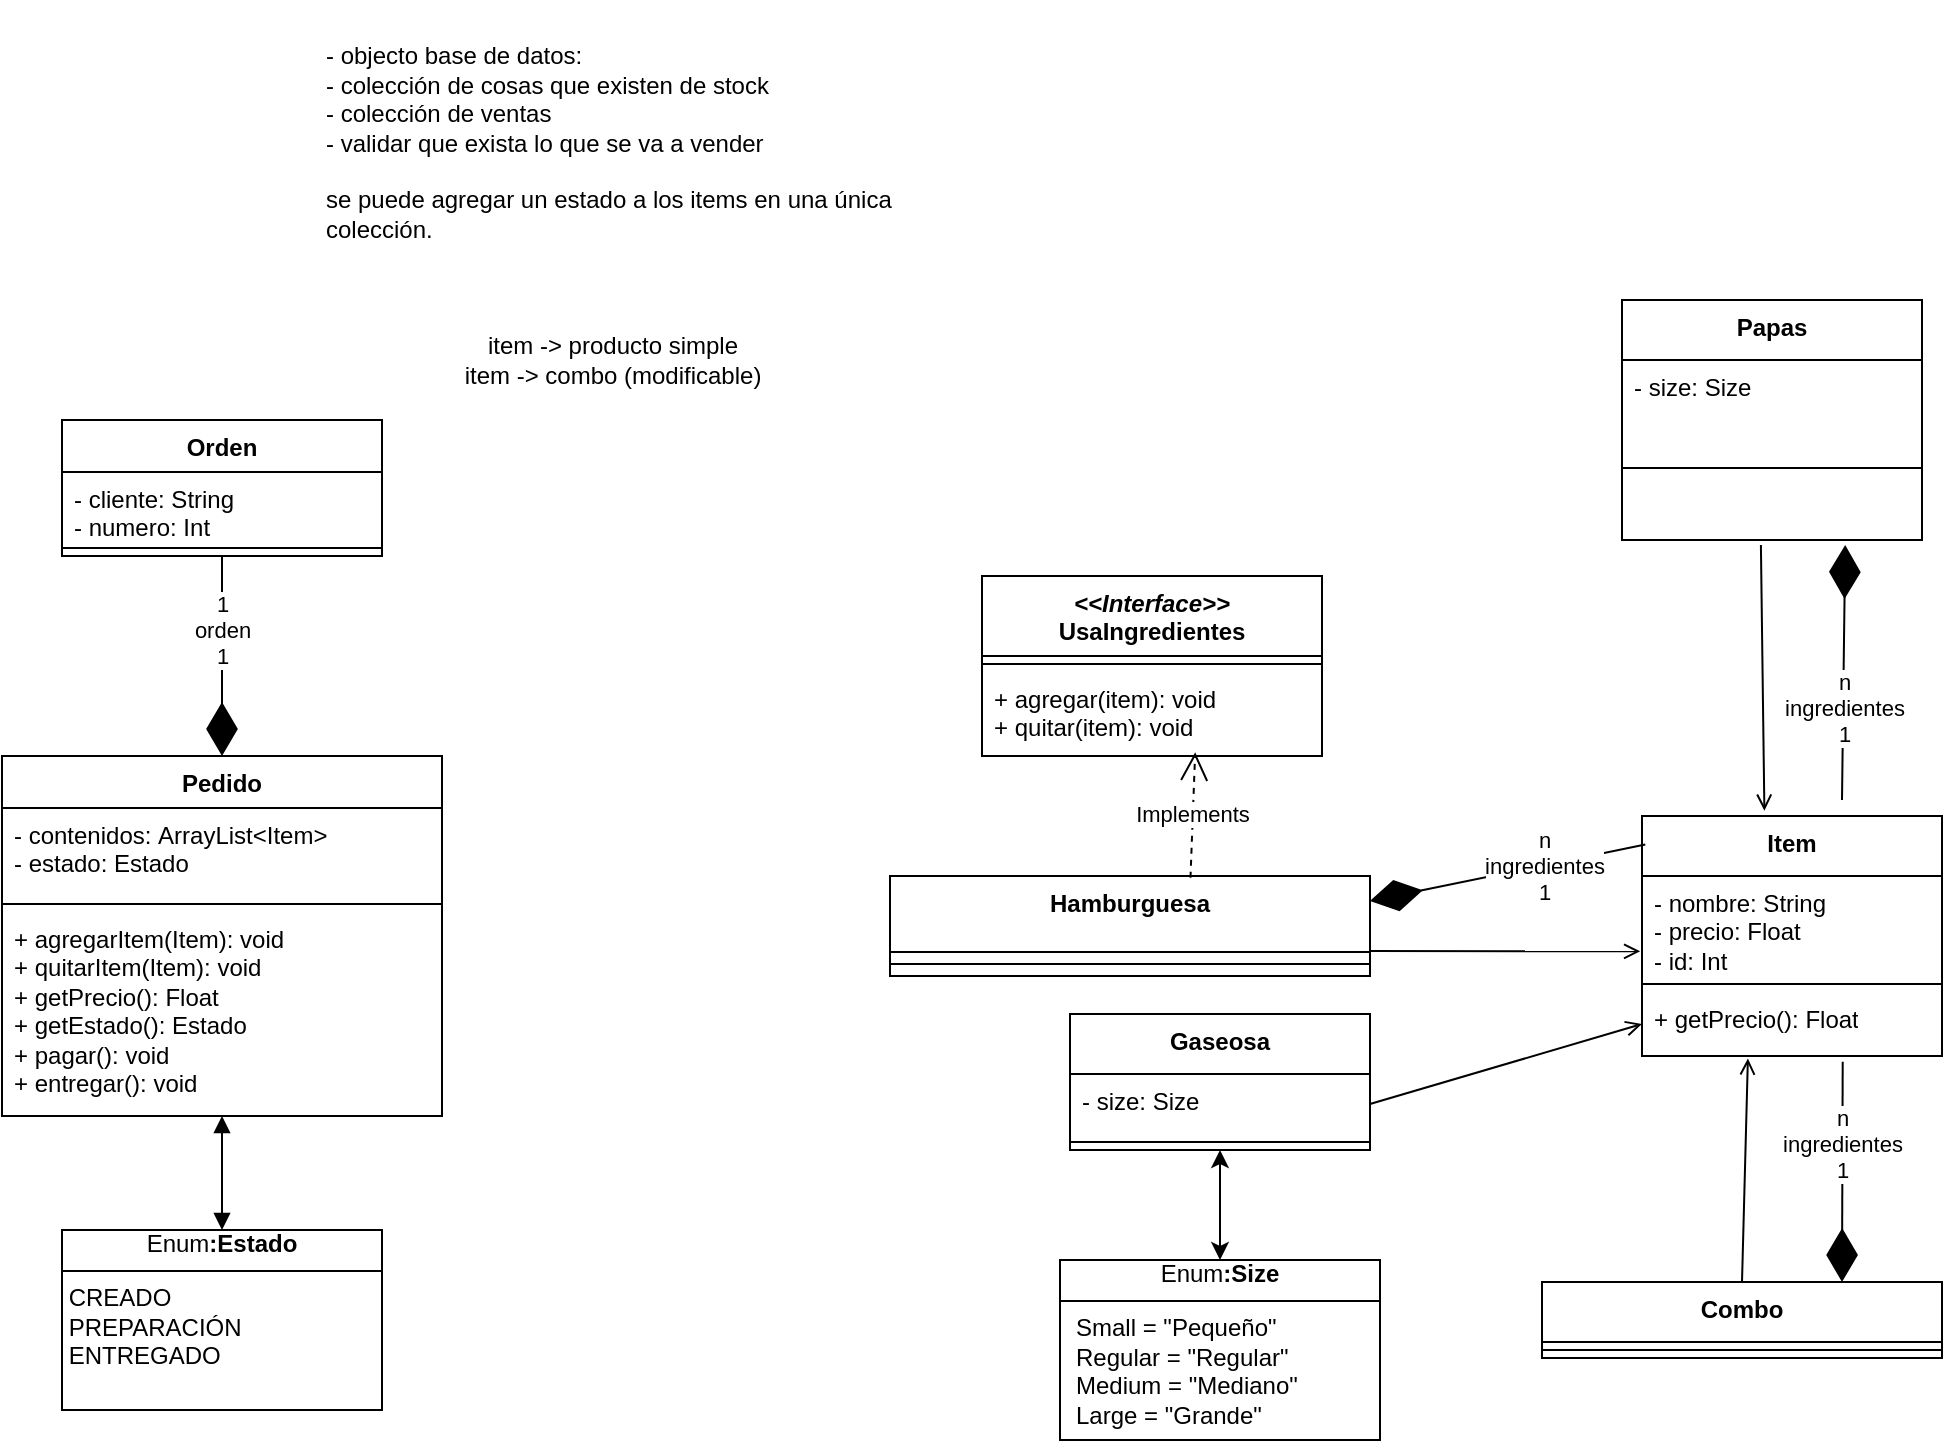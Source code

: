 <mxfile version="27.1.6">
  <diagram name="Página-1" id="Vwy1wO217rCgYMLXbkH9">
    <mxGraphModel dx="946" dy="648" grid="1" gridSize="10" guides="1" tooltips="1" connect="1" arrows="1" fold="1" page="1" pageScale="1" pageWidth="827" pageHeight="1169" math="0" shadow="0">
      <root>
        <mxCell id="0" />
        <mxCell id="1" parent="0" />
        <mxCell id="sTQLKf2gWNOuMHwy_wpO-1" value="Pedido" style="swimlane;fontStyle=1;align=center;verticalAlign=top;childLayout=stackLayout;horizontal=1;startSize=26;horizontalStack=0;resizeParent=1;resizeParentMax=0;resizeLast=0;collapsible=1;marginBottom=0;whiteSpace=wrap;html=1;" vertex="1" parent="1">
          <mxGeometry x="40" y="418" width="220" height="180" as="geometry">
            <mxRectangle x="60" y="30" width="80" height="30" as="alternateBounds" />
          </mxGeometry>
        </mxCell>
        <mxCell id="sTQLKf2gWNOuMHwy_wpO-2" value="&lt;div&gt;- contenidos:&amp;nbsp;ArrayList&amp;lt;Item&amp;gt;&lt;/div&gt;&lt;div&gt;- estado: Estado&amp;nbsp;&lt;/div&gt;" style="text;strokeColor=none;fillColor=none;align=left;verticalAlign=top;spacingLeft=4;spacingRight=4;overflow=hidden;rotatable=0;points=[[0,0.5],[1,0.5]];portConstraint=eastwest;whiteSpace=wrap;html=1;" vertex="1" parent="sTQLKf2gWNOuMHwy_wpO-1">
          <mxGeometry y="26" width="220" height="44" as="geometry" />
        </mxCell>
        <mxCell id="sTQLKf2gWNOuMHwy_wpO-3" value="" style="line;strokeWidth=1;fillColor=none;align=left;verticalAlign=middle;spacingTop=-1;spacingLeft=3;spacingRight=3;rotatable=0;labelPosition=right;points=[];portConstraint=eastwest;strokeColor=inherit;" vertex="1" parent="sTQLKf2gWNOuMHwy_wpO-1">
          <mxGeometry y="70" width="220" height="8" as="geometry" />
        </mxCell>
        <mxCell id="sTQLKf2gWNOuMHwy_wpO-4" value="&lt;div&gt;+ agregarItem(Item): void&lt;/div&gt;&lt;div&gt;+ quitarItem(Item): void&lt;/div&gt;&lt;div&gt;+ getPrecio(): Float&lt;/div&gt;&lt;div&gt;+ getEstado(): Estado&lt;/div&gt;&lt;div&gt;+ pagar(): void&lt;/div&gt;&lt;div&gt;+ entregar(): void&lt;/div&gt;" style="text;strokeColor=none;fillColor=none;align=left;verticalAlign=top;spacingLeft=4;spacingRight=4;overflow=hidden;rotatable=0;points=[[0,0.5],[1,0.5]];portConstraint=eastwest;whiteSpace=wrap;html=1;" vertex="1" parent="sTQLKf2gWNOuMHwy_wpO-1">
          <mxGeometry y="78" width="220" height="102" as="geometry" />
        </mxCell>
        <mxCell id="sTQLKf2gWNOuMHwy_wpO-5" value="&lt;div align=&quot;center&quot;&gt;Enum&lt;b&gt;:Size&lt;/b&gt;&lt;/div&gt;&lt;hr size=&quot;1&quot; style=&quot;border-style:solid;&quot;&gt;&lt;p style=&quot;margin:0px;margin-left:8px;&quot;&gt;Small = &quot;Pequeño&quot;&lt;/p&gt;&lt;p style=&quot;margin:0px;margin-left:8px;&quot;&gt;Regular = &quot;Regular&quot;&lt;br&gt;Medium = &quot;Mediano&quot;&lt;br&gt;Large = &quot;Grande&quot;&lt;/p&gt;" style="verticalAlign=top;align=left;overflow=fill;html=1;whiteSpace=wrap;" vertex="1" parent="1">
          <mxGeometry x="569" y="670" width="160" height="90" as="geometry" />
        </mxCell>
        <mxCell id="sTQLKf2gWNOuMHwy_wpO-6" value="&lt;div&gt;&lt;span style=&quot;background-color: transparent;&quot;&gt;Combo&lt;/span&gt;&lt;br&gt;&lt;/div&gt;&lt;div&gt;&lt;br&gt;&lt;/div&gt;&lt;div&gt;&lt;br&gt;&lt;/div&gt;" style="swimlane;fontStyle=1;align=center;verticalAlign=top;childLayout=stackLayout;horizontal=1;startSize=30;horizontalStack=0;resizeParent=1;resizeParentMax=0;resizeLast=0;collapsible=1;marginBottom=0;whiteSpace=wrap;html=1;" vertex="1" parent="1">
          <mxGeometry x="810" y="681" width="200" height="38" as="geometry" />
        </mxCell>
        <mxCell id="sTQLKf2gWNOuMHwy_wpO-8" value="" style="line;strokeWidth=1;fillColor=none;align=left;verticalAlign=middle;spacingTop=-1;spacingLeft=3;spacingRight=3;rotatable=0;labelPosition=right;points=[];portConstraint=eastwest;strokeColor=inherit;" vertex="1" parent="sTQLKf2gWNOuMHwy_wpO-6">
          <mxGeometry y="30" width="200" height="8" as="geometry" />
        </mxCell>
        <mxCell id="sTQLKf2gWNOuMHwy_wpO-10" value="&lt;div&gt;Item&lt;/div&gt;" style="swimlane;fontStyle=1;align=center;verticalAlign=top;childLayout=stackLayout;horizontal=1;startSize=30;horizontalStack=0;resizeParent=1;resizeParentMax=0;resizeLast=0;collapsible=1;marginBottom=0;whiteSpace=wrap;html=1;" vertex="1" parent="1">
          <mxGeometry x="860" y="448" width="150" height="120" as="geometry" />
        </mxCell>
        <mxCell id="sTQLKf2gWNOuMHwy_wpO-11" value="&lt;div&gt;- nombre: String&lt;/div&gt;&lt;div&gt;- precio: Float&lt;/div&gt;&lt;div&gt;- id: Int&lt;/div&gt;&lt;div&gt;&lt;br&gt;&lt;/div&gt;" style="text;strokeColor=none;fillColor=none;align=left;verticalAlign=top;spacingLeft=4;spacingRight=4;overflow=hidden;rotatable=0;points=[[0,0.5],[1,0.5]];portConstraint=eastwest;whiteSpace=wrap;html=1;" vertex="1" parent="sTQLKf2gWNOuMHwy_wpO-10">
          <mxGeometry y="30" width="150" height="50" as="geometry" />
        </mxCell>
        <mxCell id="sTQLKf2gWNOuMHwy_wpO-12" value="" style="line;strokeWidth=1;fillColor=none;align=left;verticalAlign=middle;spacingTop=-1;spacingLeft=3;spacingRight=3;rotatable=0;labelPosition=right;points=[];portConstraint=eastwest;strokeColor=inherit;" vertex="1" parent="sTQLKf2gWNOuMHwy_wpO-10">
          <mxGeometry y="80" width="150" height="8" as="geometry" />
        </mxCell>
        <mxCell id="sTQLKf2gWNOuMHwy_wpO-13" value="&lt;div&gt;+ getPrecio(): Float&lt;/div&gt;&lt;div&gt;&lt;br&gt;&lt;/div&gt;&lt;div&gt;&lt;br&gt;&lt;/div&gt;" style="text;strokeColor=none;fillColor=none;align=left;verticalAlign=top;spacingLeft=4;spacingRight=4;overflow=hidden;rotatable=0;points=[[0,0.5],[1,0.5]];portConstraint=eastwest;whiteSpace=wrap;html=1;" vertex="1" parent="sTQLKf2gWNOuMHwy_wpO-10">
          <mxGeometry y="88" width="150" height="32" as="geometry" />
        </mxCell>
        <mxCell id="sTQLKf2gWNOuMHwy_wpO-14" value="" style="endArrow=open;html=1;rounded=0;exitX=0.5;exitY=0;exitDx=0;exitDy=0;entryX=0.353;entryY=1.038;entryDx=0;entryDy=0;entryPerimeter=0;endFill=0;" edge="1" parent="1" source="sTQLKf2gWNOuMHwy_wpO-6" target="sTQLKf2gWNOuMHwy_wpO-13">
          <mxGeometry width="50" height="50" relative="1" as="geometry">
            <mxPoint x="770" y="610" as="sourcePoint" />
            <mxPoint x="799" y="616" as="targetPoint" />
          </mxGeometry>
        </mxCell>
        <mxCell id="sTQLKf2gWNOuMHwy_wpO-15" value="&lt;div&gt;Orden&lt;/div&gt;" style="swimlane;fontStyle=1;align=center;verticalAlign=top;childLayout=stackLayout;horizontal=1;startSize=26;horizontalStack=0;resizeParent=1;resizeParentMax=0;resizeLast=0;collapsible=1;marginBottom=0;whiteSpace=wrap;html=1;" vertex="1" parent="1">
          <mxGeometry x="70" y="250" width="160" height="68" as="geometry" />
        </mxCell>
        <mxCell id="sTQLKf2gWNOuMHwy_wpO-16" value="- cliente: String&lt;div&gt;- numero: Int&lt;/div&gt;" style="text;strokeColor=none;fillColor=none;align=left;verticalAlign=top;spacingLeft=4;spacingRight=4;overflow=hidden;rotatable=0;points=[[0,0.5],[1,0.5]];portConstraint=eastwest;whiteSpace=wrap;html=1;" vertex="1" parent="sTQLKf2gWNOuMHwy_wpO-15">
          <mxGeometry y="26" width="160" height="34" as="geometry" />
        </mxCell>
        <mxCell id="sTQLKf2gWNOuMHwy_wpO-17" value="" style="line;strokeWidth=1;fillColor=none;align=left;verticalAlign=middle;spacingTop=-1;spacingLeft=3;spacingRight=3;rotatable=0;labelPosition=right;points=[];portConstraint=eastwest;strokeColor=inherit;" vertex="1" parent="sTQLKf2gWNOuMHwy_wpO-15">
          <mxGeometry y="60" width="160" height="8" as="geometry" />
        </mxCell>
        <mxCell id="sTQLKf2gWNOuMHwy_wpO-18" value="" style="endArrow=diamondThin;endFill=1;endSize=24;html=1;rounded=0;exitX=0.5;exitY=1;exitDx=0;exitDy=0;entryX=0.5;entryY=0;entryDx=0;entryDy=0;" edge="1" parent="1" source="sTQLKf2gWNOuMHwy_wpO-15" target="sTQLKf2gWNOuMHwy_wpO-1">
          <mxGeometry width="160" relative="1" as="geometry">
            <mxPoint x="346.08" y="286.99" as="sourcePoint" />
            <mxPoint x="360" y="330" as="targetPoint" />
          </mxGeometry>
        </mxCell>
        <mxCell id="sTQLKf2gWNOuMHwy_wpO-19" value="&lt;div&gt;1&lt;/div&gt;&lt;div&gt;orden&lt;/div&gt;&lt;div&gt;1&lt;/div&gt;" style="edgeLabel;html=1;align=center;verticalAlign=middle;resizable=0;points=[];" vertex="1" connectable="0" parent="sTQLKf2gWNOuMHwy_wpO-18">
          <mxGeometry x="-0.268" relative="1" as="geometry">
            <mxPoint as="offset" />
          </mxGeometry>
        </mxCell>
        <mxCell id="sTQLKf2gWNOuMHwy_wpO-20" value="&lt;div align=&quot;center&quot;&gt;Enum&lt;b&gt;:Estado&lt;/b&gt;&lt;/div&gt;&lt;hr size=&quot;1&quot; style=&quot;border-style:solid;&quot;&gt;&amp;nbsp;CREADO&lt;br&gt;&amp;nbsp;PREPARACIÓN&lt;br&gt;&amp;nbsp;ENTREGADO" style="verticalAlign=top;align=left;overflow=fill;html=1;whiteSpace=wrap;" vertex="1" parent="1">
          <mxGeometry x="70" y="655" width="160" height="90" as="geometry" />
        </mxCell>
        <mxCell id="sTQLKf2gWNOuMHwy_wpO-21" value="" style="endArrow=block;startArrow=block;endFill=1;startFill=1;html=1;rounded=0;exitX=0.5;exitY=0;exitDx=0;exitDy=0;" edge="1" parent="1" source="sTQLKf2gWNOuMHwy_wpO-20" target="sTQLKf2gWNOuMHwy_wpO-4">
          <mxGeometry width="160" relative="1" as="geometry">
            <mxPoint x="490" y="700" as="sourcePoint" />
            <mxPoint x="160" y="620" as="targetPoint" />
          </mxGeometry>
        </mxCell>
        <mxCell id="sTQLKf2gWNOuMHwy_wpO-22" value="&#xa;- objecto base de datos:&#xa;- colección de cosas que existen de stock&#xa;- colección de ventas&#xa;- validar que exista lo que se va a vender&#xa;&#xa;se puede agregar un estado a los items en una única colección." style="text;whiteSpace=wrap;" vertex="1" parent="1">
          <mxGeometry x="200" y="40" width="310" height="130" as="geometry" />
        </mxCell>
        <mxCell id="sTQLKf2gWNOuMHwy_wpO-23" value="&lt;div&gt;item -&amp;gt; producto simple&lt;/div&gt;&lt;div&gt;item -&amp;gt; combo (modificable)&lt;/div&gt;" style="text;html=1;align=center;verticalAlign=middle;resizable=0;points=[];autosize=1;strokeColor=none;fillColor=none;" vertex="1" parent="1">
          <mxGeometry x="260" y="200" width="170" height="40" as="geometry" />
        </mxCell>
        <mxCell id="sTQLKf2gWNOuMHwy_wpO-24" value="Gaseosa" style="swimlane;fontStyle=1;align=center;verticalAlign=top;childLayout=stackLayout;horizontal=1;startSize=30;horizontalStack=0;resizeParent=1;resizeParentMax=0;resizeLast=0;collapsible=1;marginBottom=0;whiteSpace=wrap;html=1;" vertex="1" parent="1">
          <mxGeometry x="574" y="547" width="150" height="68" as="geometry" />
        </mxCell>
        <mxCell id="sTQLKf2gWNOuMHwy_wpO-25" value="&lt;div&gt;- size: Size&lt;/div&gt;" style="text;strokeColor=none;fillColor=none;align=left;verticalAlign=top;spacingLeft=4;spacingRight=4;overflow=hidden;rotatable=0;points=[[0,0.5],[1,0.5]];portConstraint=eastwest;whiteSpace=wrap;html=1;" vertex="1" parent="sTQLKf2gWNOuMHwy_wpO-24">
          <mxGeometry y="30" width="150" height="30" as="geometry" />
        </mxCell>
        <mxCell id="sTQLKf2gWNOuMHwy_wpO-26" value="" style="line;strokeWidth=1;fillColor=none;align=left;verticalAlign=middle;spacingTop=-1;spacingLeft=3;spacingRight=3;rotatable=0;labelPosition=right;points=[];portConstraint=eastwest;strokeColor=inherit;" vertex="1" parent="sTQLKf2gWNOuMHwy_wpO-24">
          <mxGeometry y="60" width="150" height="8" as="geometry" />
        </mxCell>
        <mxCell id="sTQLKf2gWNOuMHwy_wpO-27" value="" style="endArrow=classic;startArrow=classic;html=1;rounded=0;entryX=0.5;entryY=0;entryDx=0;entryDy=0;exitX=0.5;exitY=1;exitDx=0;exitDy=0;" edge="1" parent="1" source="sTQLKf2gWNOuMHwy_wpO-24" target="sTQLKf2gWNOuMHwy_wpO-5">
          <mxGeometry width="50" height="50" relative="1" as="geometry">
            <mxPoint x="520" y="520" as="sourcePoint" />
            <mxPoint x="570" y="470" as="targetPoint" />
          </mxGeometry>
        </mxCell>
        <mxCell id="sTQLKf2gWNOuMHwy_wpO-28" value="" style="endArrow=open;html=1;rounded=0;exitX=1;exitY=0.5;exitDx=0;exitDy=0;entryX=0;entryY=0.5;entryDx=0;entryDy=0;endFill=0;" edge="1" parent="1" source="sTQLKf2gWNOuMHwy_wpO-25" target="sTQLKf2gWNOuMHwy_wpO-13">
          <mxGeometry width="50" height="50" relative="1" as="geometry">
            <mxPoint x="850" y="616" as="sourcePoint" />
            <mxPoint x="853" y="570" as="targetPoint" />
          </mxGeometry>
        </mxCell>
        <mxCell id="sTQLKf2gWNOuMHwy_wpO-29" value="&lt;div&gt;Hamburguesa&lt;/div&gt;" style="swimlane;fontStyle=1;align=center;verticalAlign=top;childLayout=stackLayout;horizontal=1;startSize=38;horizontalStack=0;resizeParent=1;resizeParentMax=0;resizeLast=0;collapsible=1;marginBottom=0;whiteSpace=wrap;html=1;" vertex="1" parent="1">
          <mxGeometry x="484" y="478" width="240" height="50" as="geometry" />
        </mxCell>
        <mxCell id="sTQLKf2gWNOuMHwy_wpO-30" value="" style="line;strokeWidth=1;fillColor=none;align=left;verticalAlign=middle;spacingTop=-1;spacingLeft=3;spacingRight=3;rotatable=0;labelPosition=right;points=[];portConstraint=eastwest;strokeColor=inherit;" vertex="1" parent="sTQLKf2gWNOuMHwy_wpO-29">
          <mxGeometry y="38" width="240" height="12" as="geometry" />
        </mxCell>
        <mxCell id="sTQLKf2gWNOuMHwy_wpO-31" value="" style="endArrow=open;html=1;rounded=0;exitX=1;exitY=0.75;exitDx=0;exitDy=0;entryX=-0.006;entryY=0.753;entryDx=0;entryDy=0;endFill=0;entryPerimeter=0;" edge="1" parent="1" source="sTQLKf2gWNOuMHwy_wpO-29" target="sTQLKf2gWNOuMHwy_wpO-11">
          <mxGeometry width="50" height="50" relative="1" as="geometry">
            <mxPoint x="754.24" y="488.59" as="sourcePoint" />
            <mxPoint x="866" y="667" as="targetPoint" />
          </mxGeometry>
        </mxCell>
        <mxCell id="sTQLKf2gWNOuMHwy_wpO-32" value="&lt;div&gt;&lt;i&gt;&amp;lt;&amp;lt;Interface&amp;gt;&amp;gt;&lt;/i&gt;&lt;/div&gt;&lt;div&gt;&lt;b&gt;UsaIngredientes&lt;/b&gt;&lt;/div&gt;" style="swimlane;fontStyle=1;align=center;verticalAlign=top;childLayout=stackLayout;horizontal=1;startSize=40;horizontalStack=0;resizeParent=1;resizeParentMax=0;resizeLast=0;collapsible=1;marginBottom=0;whiteSpace=wrap;html=1;" vertex="1" parent="1">
          <mxGeometry x="530" y="328" width="170" height="90" as="geometry" />
        </mxCell>
        <mxCell id="sTQLKf2gWNOuMHwy_wpO-33" value="" style="line;strokeWidth=1;fillColor=none;align=left;verticalAlign=middle;spacingTop=-1;spacingLeft=3;spacingRight=3;rotatable=0;labelPosition=right;points=[];portConstraint=eastwest;strokeColor=inherit;" vertex="1" parent="sTQLKf2gWNOuMHwy_wpO-32">
          <mxGeometry y="40" width="170" height="8" as="geometry" />
        </mxCell>
        <mxCell id="sTQLKf2gWNOuMHwy_wpO-34" value="&lt;div&gt;+ agregar(item): void&lt;/div&gt;&lt;div&gt;+ quitar(item): void&lt;/div&gt;&lt;div&gt;&lt;br&gt;&lt;/div&gt;&lt;div&gt;&lt;br&gt;&lt;/div&gt;" style="text;strokeColor=none;fillColor=none;align=left;verticalAlign=top;spacingLeft=4;spacingRight=4;overflow=hidden;rotatable=0;points=[[0,0.5],[1,0.5]];portConstraint=eastwest;whiteSpace=wrap;html=1;" vertex="1" parent="sTQLKf2gWNOuMHwy_wpO-32">
          <mxGeometry y="48" width="170" height="42" as="geometry" />
        </mxCell>
        <mxCell id="sTQLKf2gWNOuMHwy_wpO-35" value="Implements" style="endArrow=open;endSize=12;dashed=1;html=1;rounded=0;exitX=0.626;exitY=0.018;exitDx=0;exitDy=0;entryX=0.627;entryY=0.956;entryDx=0;entryDy=0;entryPerimeter=0;exitPerimeter=0;" edge="1" parent="1" source="sTQLKf2gWNOuMHwy_wpO-29" target="sTQLKf2gWNOuMHwy_wpO-34">
          <mxGeometry width="160" relative="1" as="geometry">
            <mxPoint x="540" y="430" as="sourcePoint" />
            <mxPoint x="700" y="430" as="targetPoint" />
          </mxGeometry>
        </mxCell>
        <mxCell id="sTQLKf2gWNOuMHwy_wpO-36" value="" style="endArrow=diamondThin;endFill=1;endSize=24;html=1;rounded=0;exitX=0.011;exitY=0.119;exitDx=0;exitDy=0;entryX=1;entryY=0.25;entryDx=0;entryDy=0;exitPerimeter=0;" edge="1" parent="1" source="sTQLKf2gWNOuMHwy_wpO-10" target="sTQLKf2gWNOuMHwy_wpO-29">
          <mxGeometry width="160" relative="1" as="geometry">
            <mxPoint x="870" y="440.0" as="sourcePoint" />
            <mxPoint x="770" y="494.36" as="targetPoint" />
          </mxGeometry>
        </mxCell>
        <mxCell id="sTQLKf2gWNOuMHwy_wpO-37" value="&lt;div&gt;n&lt;/div&gt;&lt;div&gt;ingredientes&lt;/div&gt;&lt;div&gt;1&lt;/div&gt;" style="edgeLabel;html=1;align=center;verticalAlign=middle;resizable=0;points=[];" vertex="1" connectable="0" parent="sTQLKf2gWNOuMHwy_wpO-36">
          <mxGeometry x="-0.268" relative="1" as="geometry">
            <mxPoint as="offset" />
          </mxGeometry>
        </mxCell>
        <mxCell id="sTQLKf2gWNOuMHwy_wpO-39" value="Papas" style="swimlane;fontStyle=1;align=center;verticalAlign=top;childLayout=stackLayout;horizontal=1;startSize=30;horizontalStack=0;resizeParent=1;resizeParentMax=0;resizeLast=0;collapsible=1;marginBottom=0;whiteSpace=wrap;html=1;" vertex="1" parent="1">
          <mxGeometry x="850" y="190" width="150" height="120" as="geometry" />
        </mxCell>
        <mxCell id="sTQLKf2gWNOuMHwy_wpO-40" value="&lt;div&gt;- size: Size&lt;/div&gt;&lt;div&gt;&lt;br&gt;&lt;/div&gt;" style="text;strokeColor=none;fillColor=none;align=left;verticalAlign=top;spacingLeft=4;spacingRight=4;overflow=hidden;rotatable=0;points=[[0,0.5],[1,0.5]];portConstraint=eastwest;whiteSpace=wrap;html=1;" vertex="1" parent="sTQLKf2gWNOuMHwy_wpO-39">
          <mxGeometry y="30" width="150" height="50" as="geometry" />
        </mxCell>
        <mxCell id="sTQLKf2gWNOuMHwy_wpO-41" value="" style="line;strokeWidth=1;fillColor=none;align=left;verticalAlign=middle;spacingTop=-1;spacingLeft=3;spacingRight=3;rotatable=0;labelPosition=right;points=[];portConstraint=eastwest;strokeColor=inherit;" vertex="1" parent="sTQLKf2gWNOuMHwy_wpO-39">
          <mxGeometry y="80" width="150" height="8" as="geometry" />
        </mxCell>
        <mxCell id="sTQLKf2gWNOuMHwy_wpO-42" value="&lt;br&gt;&lt;div&gt;&lt;br&gt;&lt;/div&gt;&lt;div&gt;&lt;br&gt;&lt;/div&gt;" style="text;strokeColor=none;fillColor=none;align=left;verticalAlign=top;spacingLeft=4;spacingRight=4;overflow=hidden;rotatable=0;points=[[0,0.5],[1,0.5]];portConstraint=eastwest;whiteSpace=wrap;html=1;" vertex="1" parent="sTQLKf2gWNOuMHwy_wpO-39">
          <mxGeometry y="88" width="150" height="32" as="geometry" />
        </mxCell>
        <mxCell id="sTQLKf2gWNOuMHwy_wpO-43" value="" style="endArrow=open;html=1;rounded=0;exitX=0.463;exitY=1.078;exitDx=0;exitDy=0;entryX=0.408;entryY=-0.022;entryDx=0;entryDy=0;endFill=0;entryPerimeter=0;exitPerimeter=0;" edge="1" parent="1" source="sTQLKf2gWNOuMHwy_wpO-42" target="sTQLKf2gWNOuMHwy_wpO-10">
          <mxGeometry width="50" height="50" relative="1" as="geometry">
            <mxPoint x="867.5" y="400" as="sourcePoint" />
            <mxPoint x="1002.5" y="400" as="targetPoint" />
          </mxGeometry>
        </mxCell>
        <mxCell id="sTQLKf2gWNOuMHwy_wpO-44" value="" style="endArrow=diamondThin;endFill=1;endSize=24;html=1;rounded=0;entryX=0.744;entryY=1.078;entryDx=0;entryDy=0;entryPerimeter=0;" edge="1" parent="1" target="sTQLKf2gWNOuMHwy_wpO-42">
          <mxGeometry width="160" relative="1" as="geometry">
            <mxPoint x="960" y="440" as="sourcePoint" />
            <mxPoint x="960" y="418" as="targetPoint" />
          </mxGeometry>
        </mxCell>
        <mxCell id="sTQLKf2gWNOuMHwy_wpO-45" value="&lt;div&gt;n&lt;/div&gt;&lt;div&gt;ingredientes&lt;/div&gt;&lt;div&gt;1&lt;/div&gt;" style="edgeLabel;html=1;align=center;verticalAlign=middle;resizable=0;points=[];" vertex="1" connectable="0" parent="sTQLKf2gWNOuMHwy_wpO-44">
          <mxGeometry x="-0.268" relative="1" as="geometry">
            <mxPoint as="offset" />
          </mxGeometry>
        </mxCell>
        <mxCell id="sTQLKf2gWNOuMHwy_wpO-48" value="" style="endArrow=diamondThin;endFill=1;endSize=24;html=1;rounded=0;exitX=0.669;exitY=1.089;exitDx=0;exitDy=0;entryX=0.75;entryY=0;entryDx=0;entryDy=0;exitPerimeter=0;" edge="1" parent="1" source="sTQLKf2gWNOuMHwy_wpO-13" target="sTQLKf2gWNOuMHwy_wpO-6">
          <mxGeometry width="160" relative="1" as="geometry">
            <mxPoint x="1028" y="716" as="sourcePoint" />
            <mxPoint x="890" y="745" as="targetPoint" />
          </mxGeometry>
        </mxCell>
        <mxCell id="sTQLKf2gWNOuMHwy_wpO-49" value="&lt;div&gt;n&lt;/div&gt;&lt;div&gt;ingredientes&lt;/div&gt;&lt;div&gt;1&lt;/div&gt;" style="edgeLabel;html=1;align=center;verticalAlign=middle;resizable=0;points=[];" vertex="1" connectable="0" parent="sTQLKf2gWNOuMHwy_wpO-48">
          <mxGeometry x="-0.268" relative="1" as="geometry">
            <mxPoint as="offset" />
          </mxGeometry>
        </mxCell>
      </root>
    </mxGraphModel>
  </diagram>
</mxfile>
